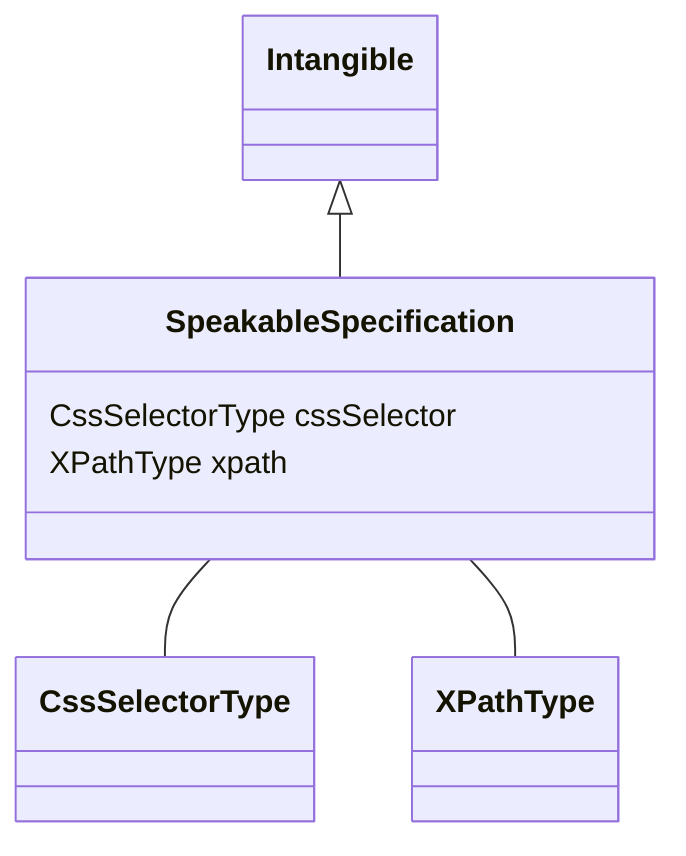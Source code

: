 classDiagram
  SpeakableSpecification -- CssSelectorType
SpeakableSpecification -- XPathType


Intangible <|-- SpeakableSpecification
class SpeakableSpecification {

  CssSelectorType cssSelector
  XPathType xpath

}